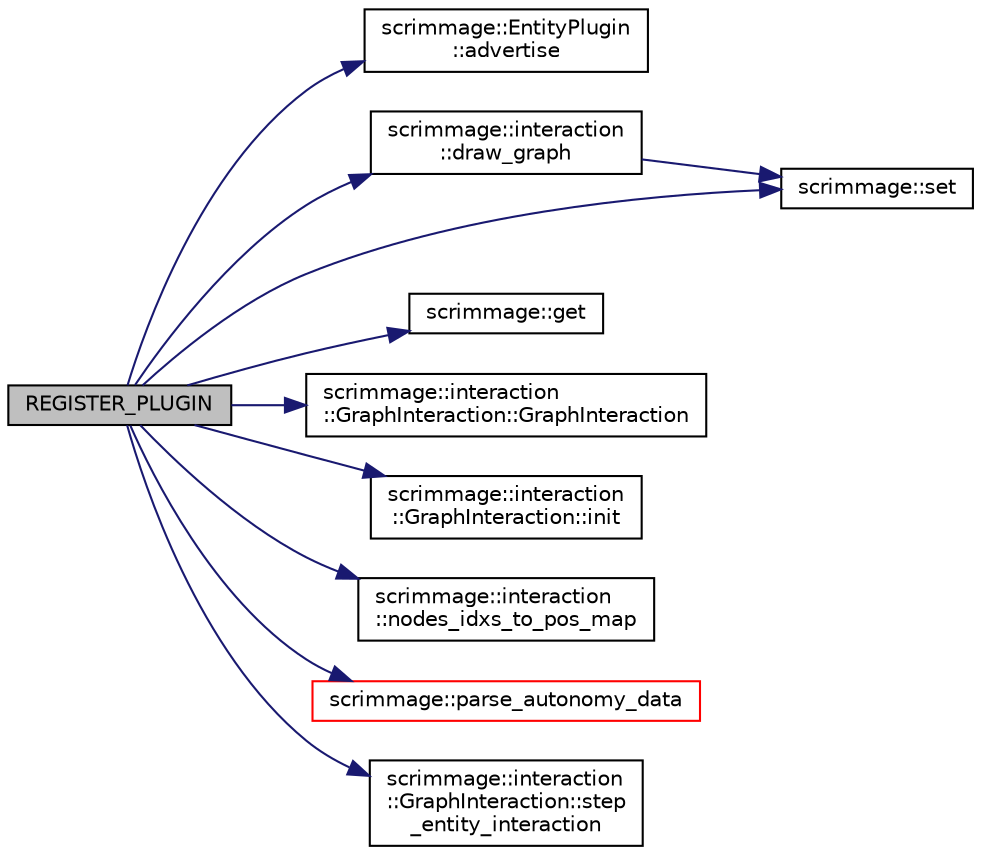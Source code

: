 digraph "REGISTER_PLUGIN"
{
 // LATEX_PDF_SIZE
  edge [fontname="Helvetica",fontsize="10",labelfontname="Helvetica",labelfontsize="10"];
  node [fontname="Helvetica",fontsize="10",shape=record];
  rankdir="LR";
  Node1 [label="REGISTER_PLUGIN",height=0.2,width=0.4,color="black", fillcolor="grey75", style="filled", fontcolor="black",tooltip=" "];
  Node1 -> Node2 [color="midnightblue",fontsize="10",style="solid",fontname="Helvetica"];
  Node2 [label="scrimmage::EntityPlugin\l::advertise",height=0.2,width=0.4,color="black", fillcolor="white", style="filled",URL="$classscrimmage_1_1EntityPlugin.html#aa4237f084247e93ca942aa70708aad03",tooltip=" "];
  Node1 -> Node3 [color="midnightblue",fontsize="10",style="solid",fontname="Helvetica"];
  Node3 [label="scrimmage::interaction\l::draw_graph",height=0.2,width=0.4,color="black", fillcolor="white", style="filled",URL="$namespacescrimmage_1_1interaction.html#a15212174b764dd7707dc47986cddac52",tooltip=" "];
  Node3 -> Node4 [color="midnightblue",fontsize="10",style="solid",fontname="Helvetica"];
  Node4 [label="scrimmage::set",height=0.2,width=0.4,color="black", fillcolor="white", style="filled",URL="$namespacescrimmage.html#ac1591b2fb35ea3f61b2e6dcee5a04846",tooltip=" "];
  Node1 -> Node5 [color="midnightblue",fontsize="10",style="solid",fontname="Helvetica"];
  Node5 [label="scrimmage::get",height=0.2,width=0.4,color="black", fillcolor="white", style="filled",URL="$namespacescrimmage.html#a3cd399bc8f69e9cd9f22ae8426abb456",tooltip=" "];
  Node1 -> Node6 [color="midnightblue",fontsize="10",style="solid",fontname="Helvetica"];
  Node6 [label="scrimmage::interaction\l::GraphInteraction::GraphInteraction",height=0.2,width=0.4,color="black", fillcolor="white", style="filled",URL="$classscrimmage_1_1interaction_1_1GraphInteraction.html#af28c9256301e1c0f2de1a29f2aeb9c92",tooltip=" "];
  Node1 -> Node7 [color="midnightblue",fontsize="10",style="solid",fontname="Helvetica"];
  Node7 [label="scrimmage::interaction\l::GraphInteraction::init",height=0.2,width=0.4,color="black", fillcolor="white", style="filled",URL="$classscrimmage_1_1interaction_1_1GraphInteraction.html#aba4e631a48be268f38d0aab41340194d",tooltip=" "];
  Node1 -> Node8 [color="midnightblue",fontsize="10",style="solid",fontname="Helvetica"];
  Node8 [label="scrimmage::interaction\l::nodes_idxs_to_pos_map",height=0.2,width=0.4,color="black", fillcolor="white", style="filled",URL="$namespacescrimmage_1_1interaction.html#a5663761abe47fd207e1469bcf925fbcc",tooltip=" "];
  Node1 -> Node9 [color="midnightblue",fontsize="10",style="solid",fontname="Helvetica"];
  Node9 [label="scrimmage::parse_autonomy_data",height=0.2,width=0.4,color="red", fillcolor="white", style="filled",URL="$namespacescrimmage.html#a7462f2b4a0c25561b748f859aee112ca",tooltip=" "];
  Node1 -> Node4 [color="midnightblue",fontsize="10",style="solid",fontname="Helvetica"];
  Node1 -> Node18 [color="midnightblue",fontsize="10",style="solid",fontname="Helvetica"];
  Node18 [label="scrimmage::interaction\l::GraphInteraction::step\l_entity_interaction",height=0.2,width=0.4,color="black", fillcolor="white", style="filled",URL="$classscrimmage_1_1interaction_1_1GraphInteraction.html#a632f1a9bbaceb54a9db9d55c9584721e",tooltip=" "];
}
